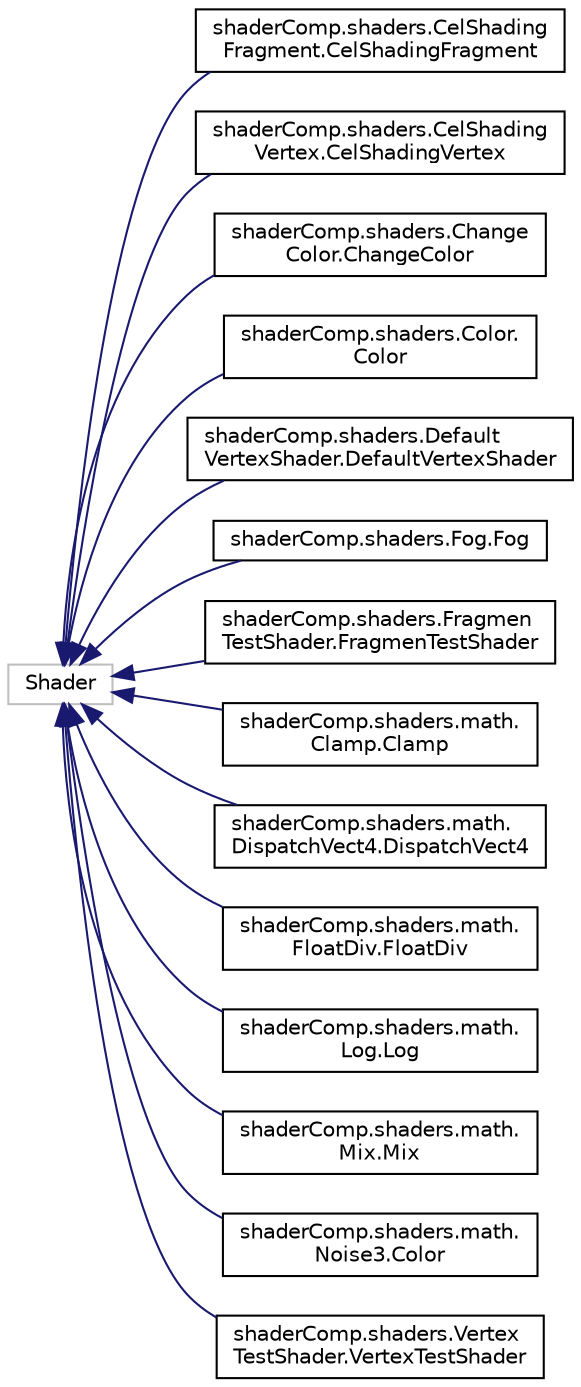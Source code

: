 digraph "Graphical Class Hierarchy"
{
  edge [fontname="Helvetica",fontsize="10",labelfontname="Helvetica",labelfontsize="10"];
  node [fontname="Helvetica",fontsize="10",shape=record];
  rankdir="LR";
  Node1 [label="Shader",height=0.2,width=0.4,color="grey75", fillcolor="white", style="filled"];
  Node1 -> Node2 [dir="back",color="midnightblue",fontsize="10",style="solid",fontname="Helvetica"];
  Node2 [label="shaderComp.shaders.CelShading\lFragment.CelShadingFragment",height=0.2,width=0.4,color="black", fillcolor="white", style="filled",URL="$classshader_comp_1_1shaders_1_1_cel_shading_fragment_1_1_cel_shading_fragment.html",tooltip="This shader is the fragment part of the celshading. "];
  Node1 -> Node3 [dir="back",color="midnightblue",fontsize="10",style="solid",fontname="Helvetica"];
  Node3 [label="shaderComp.shaders.CelShading\lVertex.CelShadingVertex",height=0.2,width=0.4,color="black", fillcolor="white", style="filled",URL="$classshader_comp_1_1shaders_1_1_cel_shading_vertex_1_1_cel_shading_vertex.html",tooltip="This shader is the vertex part of the celshading. "];
  Node1 -> Node4 [dir="back",color="midnightblue",fontsize="10",style="solid",fontname="Helvetica"];
  Node4 [label="shaderComp.shaders.Change\lColor.ChangeColor",height=0.2,width=0.4,color="black", fillcolor="white", style="filled",URL="$classshader_comp_1_1shaders_1_1_change_color_1_1_change_color.html",tooltip="This shader can be used to mix an input color and a predefined second color. "];
  Node1 -> Node5 [dir="back",color="midnightblue",fontsize="10",style="solid",fontname="Helvetica"];
  Node5 [label="shaderComp.shaders.Color.\lColor",height=0.2,width=0.4,color="black", fillcolor="white", style="filled",URL="$classshader_comp_1_1shaders_1_1_color_1_1_color.html",tooltip="This shader can be used to create a new color. "];
  Node1 -> Node6 [dir="back",color="midnightblue",fontsize="10",style="solid",fontname="Helvetica"];
  Node6 [label="shaderComp.shaders.Default\lVertexShader.DefaultVertexShader",height=0.2,width=0.4,color="black", fillcolor="white", style="filled",URL="$classshader_comp_1_1shaders_1_1_default_vertex_shader_1_1_default_vertex_shader.html",tooltip="This shader will transform the absolute coordinates in eye-view coordinates. "];
  Node1 -> Node7 [dir="back",color="midnightblue",fontsize="10",style="solid",fontname="Helvetica"];
  Node7 [label="shaderComp.shaders.Fog.Fog",height=0.2,width=0.4,color="black", fillcolor="white", style="filled",URL="$classshader_comp_1_1shaders_1_1_fog_1_1_fog.html",tooltip="This shader will create a fog on the scene. "];
  Node1 -> Node8 [dir="back",color="midnightblue",fontsize="10",style="solid",fontname="Helvetica"];
  Node8 [label="shaderComp.shaders.Fragmen\lTestShader.FragmenTestShader",height=0.2,width=0.4,color="black", fillcolor="white", style="filled",URL="$classshader_comp_1_1shaders_1_1_fragmen_test_shader_1_1_fragmen_test_shader.html",tooltip="This shader is a test of opacity. "];
  Node1 -> Node9 [dir="back",color="midnightblue",fontsize="10",style="solid",fontname="Helvetica"];
  Node9 [label="shaderComp.shaders.math.\lClamp.Clamp",height=0.2,width=0.4,color="black", fillcolor="white", style="filled",URL="$classshader_comp_1_1shaders_1_1math_1_1_clamp_1_1_clamp.html",tooltip="This shader can be used to limit a value with a maximum and a minimum. "];
  Node1 -> Node10 [dir="back",color="midnightblue",fontsize="10",style="solid",fontname="Helvetica"];
  Node10 [label="shaderComp.shaders.math.\lDispatchVect4.DispatchVect4",height=0.2,width=0.4,color="black", fillcolor="white", style="filled",URL="$classshader_comp_1_1shaders_1_1math_1_1_dispatch_vect4_1_1_dispatch_vect4.html",tooltip="This shader can be used to get the component of a vector. "];
  Node1 -> Node11 [dir="back",color="midnightblue",fontsize="10",style="solid",fontname="Helvetica"];
  Node11 [label="shaderComp.shaders.math.\lFloatDiv.FloatDiv",height=0.2,width=0.4,color="black", fillcolor="white", style="filled",URL="$classshader_comp_1_1shaders_1_1math_1_1_float_div_1_1_float_div.html",tooltip="This shader can be used to divide an input ba another. "];
  Node1 -> Node12 [dir="back",color="midnightblue",fontsize="10",style="solid",fontname="Helvetica"];
  Node12 [label="shaderComp.shaders.math.\lLog.Log",height=0.2,width=0.4,color="black", fillcolor="white", style="filled",URL="$classshader_comp_1_1shaders_1_1math_1_1_log_1_1_log.html",tooltip="This shader can be used to compute the log of a value. "];
  Node1 -> Node13 [dir="back",color="midnightblue",fontsize="10",style="solid",fontname="Helvetica"];
  Node13 [label="shaderComp.shaders.math.\lMix.Mix",height=0.2,width=0.4,color="black", fillcolor="white", style="filled",URL="$classshader_comp_1_1shaders_1_1math_1_1_mix_1_1_mix.html",tooltip="This shader can be used to mix two vectors of type float4 within a given factor. "];
  Node1 -> Node14 [dir="back",color="midnightblue",fontsize="10",style="solid",fontname="Helvetica"];
  Node14 [label="shaderComp.shaders.math.\lNoise3.Color",height=0.2,width=0.4,color="black", fillcolor="white", style="filled",URL="$classshader_comp_1_1shaders_1_1math_1_1_noise3_1_1_color.html"];
  Node1 -> Node15 [dir="back",color="midnightblue",fontsize="10",style="solid",fontname="Helvetica"];
  Node15 [label="shaderComp.shaders.Vertex\lTestShader.VertexTestShader",height=0.2,width=0.4,color="black", fillcolor="white", style="filled",URL="$classshader_comp_1_1shaders_1_1_vertex_test_shader_1_1_vertex_test_shader.html",tooltip="This shader is a test of opacity. "];
}
